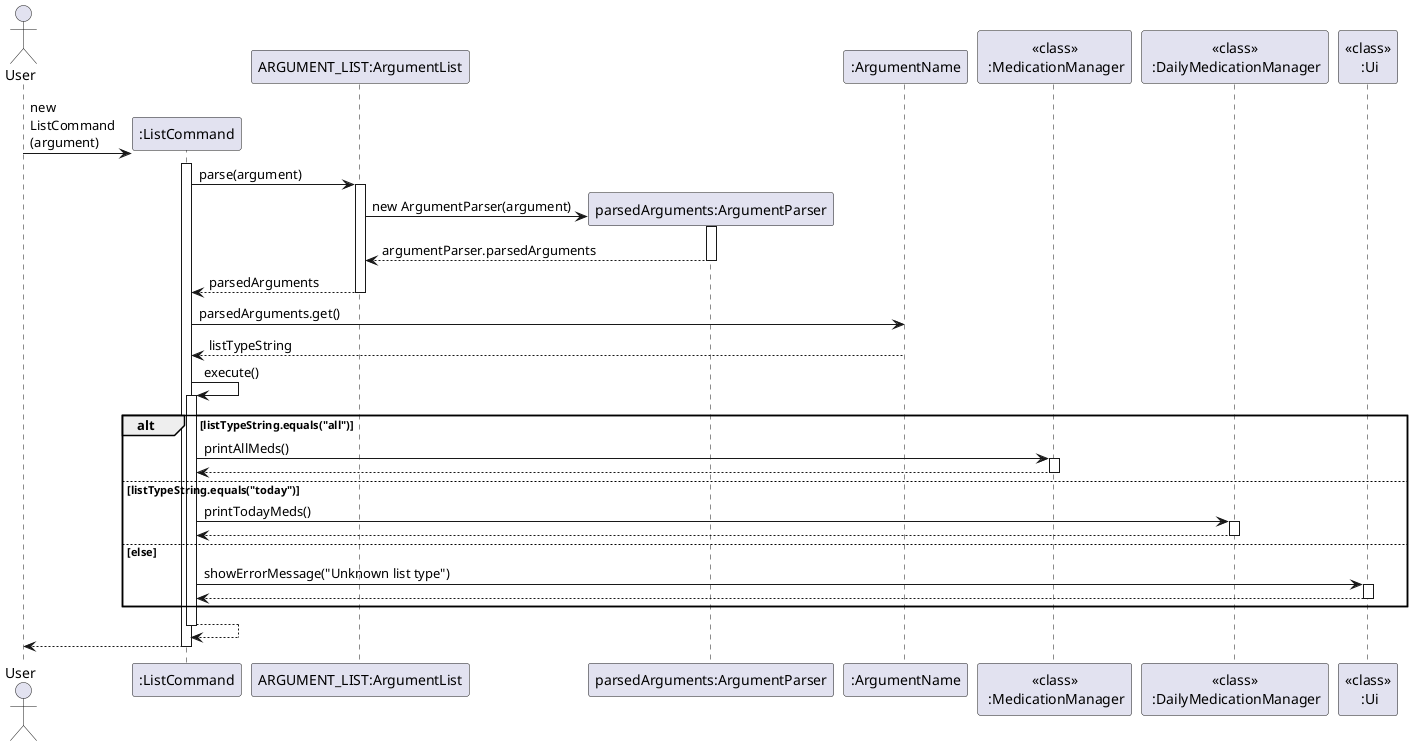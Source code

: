 @startuml
'https://plantuml.com/sequence-diagram

actor User

participant ":ListCommand" as LC
participant "ARGUMENT_LIST:ArgumentList" as AL

User -> LC ** : new \nListCommand\n(argument)
activate LC
LC -> AL: parse(argument)
activate AL
AL -> "parsedArguments:ArgumentParser" as AP ** : new ArgumentParser(argument)
activate AP
return argumentParser.parsedArguments
return parsedArguments
deactivate AP
deactivate AL

participant ":ArgumentName" as AN
participant "<<class>>\n :MedicationManager" as MM
participant "<<class>>\n :DailyMedicationManager" as DM
participant "<<class>>\n :Ui" as UI
LC -> AN: parsedArguments.get()
return listTypeString
LC -> LC: execute()
activate LC
    alt listTypeString.equals("all")
        LC -> MM: printAllMeds()
        activate MM
        return
        deactivate MM
    else listTypeString.equals("today")
        LC -> DM: printTodayMeds()
        activate DM
        return
        deactivate DM
    else else
        LC -> UI: showErrorMessage("Unknown list type")
        activate UI
        return
        deactivate UI
    end
LC --> LC
deactivate LC
LC --> User
deactivate LC
@enduml